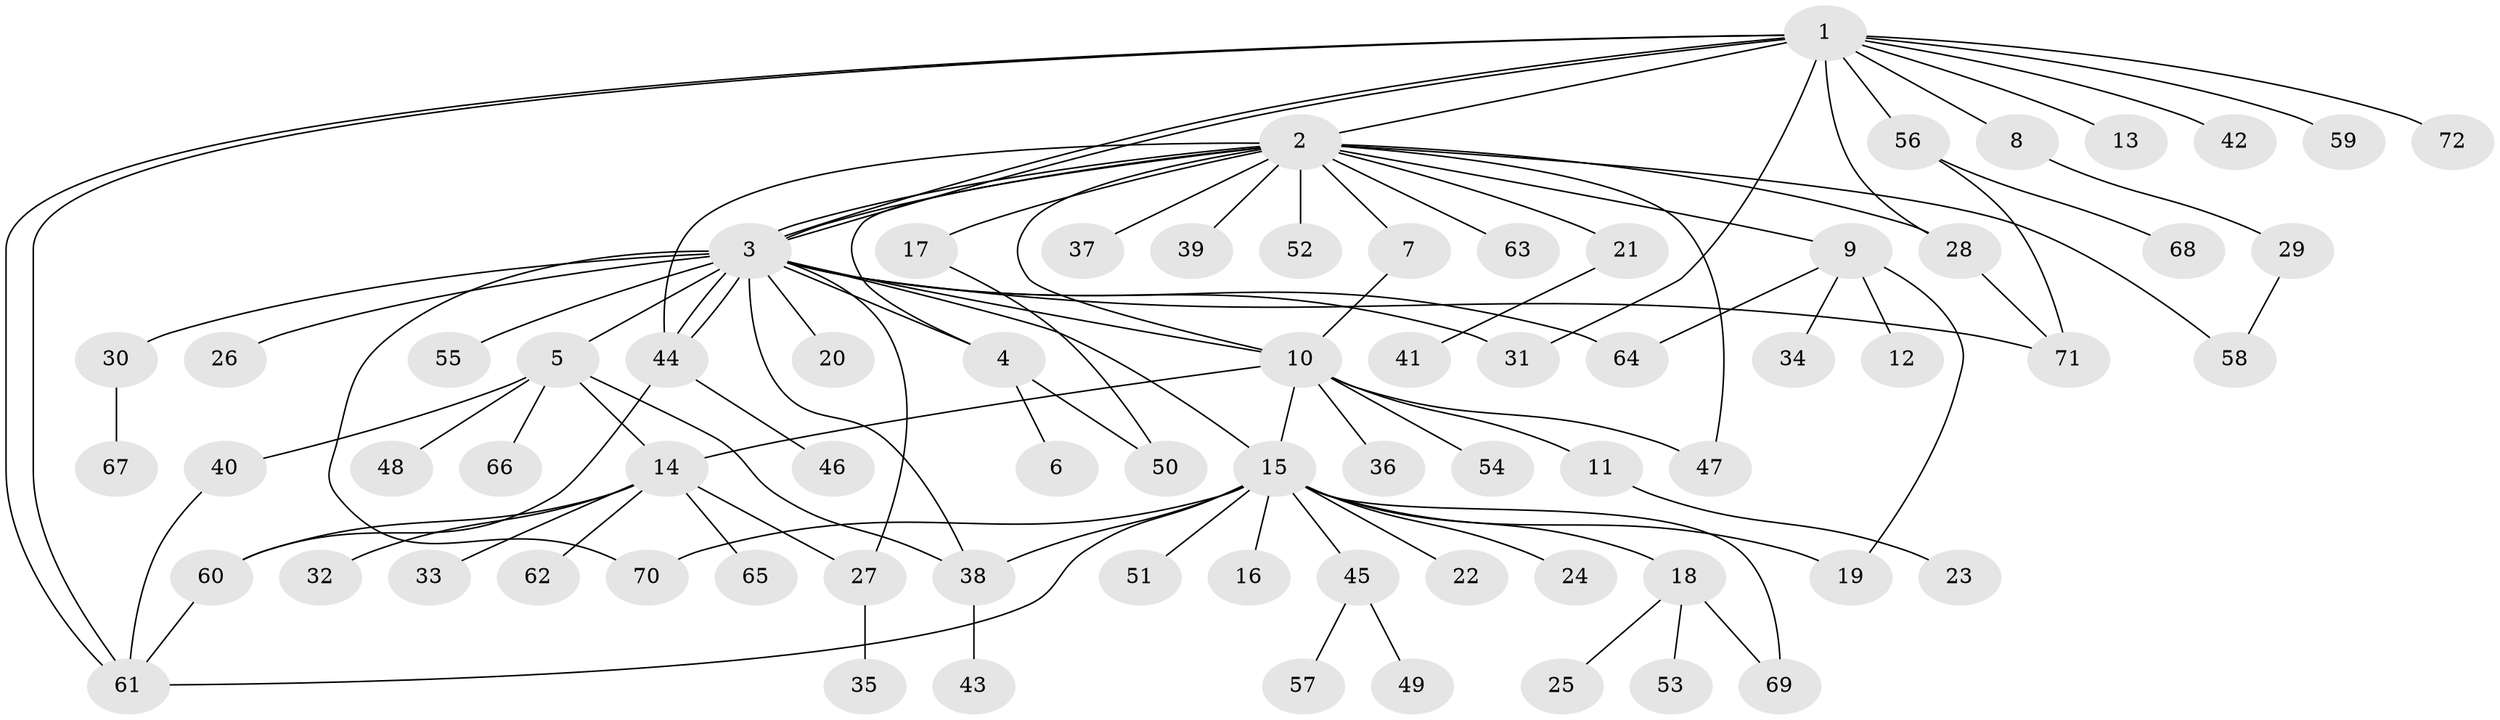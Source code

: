 // Generated by graph-tools (version 1.1) at 2025/01/03/09/25 03:01:44]
// undirected, 72 vertices, 100 edges
graph export_dot {
graph [start="1"]
  node [color=gray90,style=filled];
  1;
  2;
  3;
  4;
  5;
  6;
  7;
  8;
  9;
  10;
  11;
  12;
  13;
  14;
  15;
  16;
  17;
  18;
  19;
  20;
  21;
  22;
  23;
  24;
  25;
  26;
  27;
  28;
  29;
  30;
  31;
  32;
  33;
  34;
  35;
  36;
  37;
  38;
  39;
  40;
  41;
  42;
  43;
  44;
  45;
  46;
  47;
  48;
  49;
  50;
  51;
  52;
  53;
  54;
  55;
  56;
  57;
  58;
  59;
  60;
  61;
  62;
  63;
  64;
  65;
  66;
  67;
  68;
  69;
  70;
  71;
  72;
  1 -- 2;
  1 -- 3;
  1 -- 3;
  1 -- 8;
  1 -- 13;
  1 -- 28;
  1 -- 31;
  1 -- 42;
  1 -- 56;
  1 -- 59;
  1 -- 61;
  1 -- 61;
  1 -- 72;
  2 -- 3;
  2 -- 3;
  2 -- 4;
  2 -- 7;
  2 -- 9;
  2 -- 10;
  2 -- 17;
  2 -- 21;
  2 -- 28;
  2 -- 37;
  2 -- 39;
  2 -- 44;
  2 -- 47;
  2 -- 52;
  2 -- 58;
  2 -- 63;
  3 -- 4;
  3 -- 5;
  3 -- 10;
  3 -- 15;
  3 -- 20;
  3 -- 26;
  3 -- 27;
  3 -- 30;
  3 -- 31;
  3 -- 38;
  3 -- 44;
  3 -- 44;
  3 -- 55;
  3 -- 64;
  3 -- 70;
  3 -- 71;
  4 -- 6;
  4 -- 50;
  5 -- 14;
  5 -- 38;
  5 -- 40;
  5 -- 48;
  5 -- 66;
  7 -- 10;
  8 -- 29;
  9 -- 12;
  9 -- 19;
  9 -- 34;
  9 -- 64;
  10 -- 11;
  10 -- 14;
  10 -- 15;
  10 -- 36;
  10 -- 47;
  10 -- 54;
  11 -- 23;
  14 -- 27;
  14 -- 32;
  14 -- 33;
  14 -- 60;
  14 -- 62;
  14 -- 65;
  15 -- 16;
  15 -- 18;
  15 -- 19;
  15 -- 22;
  15 -- 24;
  15 -- 38;
  15 -- 45;
  15 -- 51;
  15 -- 61;
  15 -- 69;
  15 -- 70;
  17 -- 50;
  18 -- 25;
  18 -- 53;
  18 -- 69;
  21 -- 41;
  27 -- 35;
  28 -- 71;
  29 -- 58;
  30 -- 67;
  38 -- 43;
  40 -- 61;
  44 -- 46;
  44 -- 60;
  45 -- 49;
  45 -- 57;
  56 -- 68;
  56 -- 71;
  60 -- 61;
}
